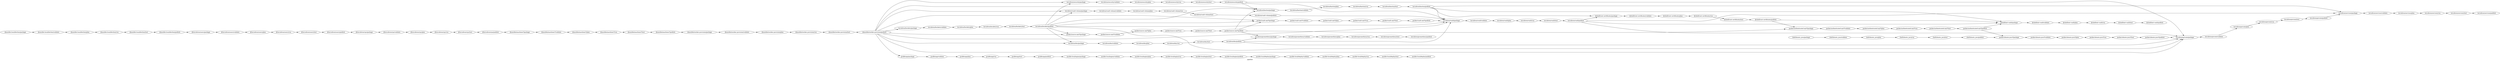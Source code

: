 digraph "G" {
label="pipeline";
rankdir=LR;
"packer/source-ami*/package";
"packer/source-ami*/validate";
"packer/source-ami*/plan";
"packer/source-ami*/run";
"packer/source-ami*/test";
"packer/source-ami*/publish";
"terraform/bastion/package";
"terraform/bastion/validate";
"terraform/bastion/plan";
"terraform/bastion/run";
"terraform/bastion/test";
"terraform/bastion/publish";
"packer/vault-ami*/package";
"packer/vault-ami*/validate";
"packer/vault-ami*/plan";
"packer/vault-ami*/run";
"packer/vault-ami*/test";
"packer/vault-ami*/publish";
"gradle/app/package";
"gradle/app/validate";
"gradle/app/plan";
"gradle/app/run";
"gradle/app/test";
"gradle/app/publish";
"ansible-local/nginx/package";
"ansible-local/nginx/validate";
"ansible-local/nginx/plan";
"ansible-local/nginx/run";
"ansible-local/nginx/test";
"ansible-local/nginx/publish";
"ansible-local/deploy/package";
"ansible-local/deploy/validate";
"ansible-local/deploy/plan";
"ansible-local/deploy/run";
"ansible-local/deploy/test";
"ansible-local/deploy/publish";
"@ansible/worker-provision/package";
"@ansible/worker-provision/validate";
"@ansible/worker-provision/plan";
"@ansible/worker-provision/run";
"@ansible/worker-provision/test";
"@ansible/worker-provision/publish";
"terraform/buckets/package";
"terraform/buckets/validate";
"terraform/buckets/plan";
"terraform/buckets/run";
"terraform/buckets/test";
"terraform/buckets/publish";
"terraform/vault/package";
"terraform/vault/validate";
"terraform/vault/plan";
"terraform/vault/run";
"terraform/vault/test";
"terraform/vault/publish";
"terraform/dns/package";
"terraform/dns/validate";
"terraform/dns/plan";
"terraform/dns/run";
"terraform/dns/test";
"terraform/dns/publish";
"terraform/vault-volume/package";
"terraform/vault-volume/validate";
"terraform/vault-volume/plan";
"terraform/vault-volume/run";
"terraform/vault-volume/test";
"terraform/vault-volume/publish";
"terraform/security/package";
"terraform/security/validate";
"terraform/security/plan";
"terraform/security/run";
"terraform/security/test";
"terraform/security/publish";
"terraform/private/package";
"terraform/private/validate";
"terraform/private/plan";
"terraform/private/run";
"terraform/private/test";
"terraform/private/publish";
"@terraform/vpc/package";
"@terraform/vpc/validate";
"@terraform/vpc/plan";
"@terraform/vpc/run";
"@terraform/vpc/test";
"@terraform/vpc/publish";
"@ansible/machines*/package";
"@ansible/machines*/validate";
"@ansible/machines*/plan";
"@ansible/machines*/run";
"@ansible/machines*/test";
"@ansible/machines*/publish";
"terraform/services/package";
"terraform/services/validate";
"terraform/services/plan";
"terraform/services/run";
"terraform/services/test";
"terraform/services/publish";
"chef/ubuntu_java/package";
"chef/ubuntu_java/validate";
"chef/ubuntu_java/plan";
"chef/ubuntu_java/run";
"chef/ubuntu_java/test";
"chef/ubuntu_java/publish";
"packer/ubuntu-java*/package";
"packer/ubuntu-java*/validate";
"packer/ubuntu-java*/plan";
"packer/ubuntu-java*/run";
"packer/ubuntu-java*/test";
"packer/ubuntu-java*/publish";
"@ansible-local/devbox/package";
"@ansible-local/devbox/validate";
"@ansible-local/devbox/plan";
"@ansible-local/devbox/run";
"@ansible-local/devbox/test";
"@ansible-local/devbox/publish";
"@terraform/users/package";
"@terraform/users/validate";
"@terraform/users/plan";
"@terraform/users/run";
"@terraform/users/test";
"@terraform/users/publish";
"@shell/root-certificates/package";
"@shell/root-certificates/validate";
"@shell/root-certificates/plan";
"@shell/root-certificates/run";
"@shell/root-certificates/test";
"@shell/root-certificates/publish";
"@shell/init-vault/package";
"@shell/init-vault/validate";
"@shell/init-vault/plan";
"@shell/init-vault/run";
"@shell/init-vault/test";
"@shell/init-vault/publish";
"packer/authenticated-ami*/package";
"packer/authenticated-ami*/validate";
"packer/authenticated-ami*/plan";
"packer/authenticated-ami*/run";
"packer/authenticated-ami*/test";
"packer/authenticated-ami*/publish";
"terraform/prometheus/package";
"terraform/prometheus/validate";
"terraform/prometheus/plan";
"terraform/prometheus/run";
"terraform/prometheus/test";
"terraform/prometheus/publish";
"packer/source-ami*/package" -> "packer/source-ami*/validate"  [key=0];
"packer/source-ami*/validate" -> "packer/source-ami*/plan"  [key=0];
"packer/source-ami*/plan" -> "packer/source-ami*/run"  [key=0];
"packer/source-ami*/run" -> "packer/source-ami*/test"  [key=0];
"packer/source-ami*/test" -> "packer/source-ami*/publish"  [key=0];
"packer/source-ami*/publish" -> "terraform/bastion/package"  [key=0];
"packer/source-ami*/publish" -> "packer/vault-ami*/package"  [key=0];
"packer/source-ami*/publish" -> "packer/authenticated-ami*/package"  [key=0];
"packer/source-ami*/publish" -> "terraform/prometheus/package"  [key=0];
"terraform/bastion/package" -> "terraform/bastion/validate"  [key=0];
"terraform/bastion/validate" -> "terraform/bastion/plan"  [key=0];
"terraform/bastion/plan" -> "terraform/bastion/run"  [key=0];
"terraform/bastion/run" -> "terraform/bastion/test"  [key=0];
"terraform/bastion/test" -> "terraform/bastion/publish"  [key=0];
"terraform/bastion/publish" -> "terraform/vault/package"  [key=0];
"terraform/bastion/publish" -> "terraform/services/package"  [key=0];
"terraform/bastion/publish" -> "@shell/root-certificates/package"  [key=0];
"terraform/bastion/publish" -> "@shell/init-vault/package"  [key=0];
"packer/vault-ami*/package" -> "packer/vault-ami*/validate"  [key=0];
"packer/vault-ami*/validate" -> "packer/vault-ami*/plan"  [key=0];
"packer/vault-ami*/plan" -> "packer/vault-ami*/run"  [key=0];
"packer/vault-ami*/run" -> "packer/vault-ami*/test"  [key=0];
"packer/vault-ami*/test" -> "packer/vault-ami*/publish"  [key=0];
"packer/vault-ami*/publish" -> "terraform/vault/package"  [key=0];
"gradle/app/package" -> "gradle/app/validate"  [key=0];
"gradle/app/validate" -> "gradle/app/plan"  [key=0];
"gradle/app/plan" -> "gradle/app/run"  [key=0];
"gradle/app/run" -> "gradle/app/test"  [key=0];
"gradle/app/test" -> "gradle/app/publish"  [key=0];
"gradle/app/publish" -> "ansible-local/nginx/package"  [key=0];
"ansible-local/nginx/package" -> "ansible-local/nginx/validate"  [key=0];
"ansible-local/nginx/validate" -> "ansible-local/nginx/plan"  [key=0];
"ansible-local/nginx/plan" -> "ansible-local/nginx/run"  [key=0];
"ansible-local/nginx/run" -> "ansible-local/nginx/test"  [key=0];
"ansible-local/nginx/test" -> "ansible-local/nginx/publish"  [key=0];
"ansible-local/nginx/publish" -> "ansible-local/deploy/package"  [key=0];
"ansible-local/deploy/package" -> "ansible-local/deploy/validate"  [key=0];
"ansible-local/deploy/validate" -> "ansible-local/deploy/plan"  [key=0];
"ansible-local/deploy/plan" -> "ansible-local/deploy/run"  [key=0];
"ansible-local/deploy/run" -> "ansible-local/deploy/test"  [key=0];
"ansible-local/deploy/test" -> "ansible-local/deploy/publish"  [key=0];
"@ansible/worker-provision/package" -> "@ansible/worker-provision/validate"  [key=0];
"@ansible/worker-provision/validate" -> "@ansible/worker-provision/plan"  [key=0];
"@ansible/worker-provision/plan" -> "@ansible/worker-provision/run"  [key=0];
"@ansible/worker-provision/run" -> "@ansible/worker-provision/test"  [key=0];
"@ansible/worker-provision/test" -> "@ansible/worker-provision/publish"  [key=0];
"@ansible/worker-provision/publish" -> "packer/source-ami*/package"  [key=0];
"@ansible/worker-provision/publish" -> "terraform/bastion/package"  [key=0];
"@ansible/worker-provision/publish" -> "packer/vault-ami*/package"  [key=0];
"@ansible/worker-provision/publish" -> "gradle/app/package"  [key=0];
"@ansible/worker-provision/publish" -> "terraform/buckets/package"  [key=0];
"@ansible/worker-provision/publish" -> "terraform/vault/package"  [key=0];
"@ansible/worker-provision/publish" -> "terraform/dns/package"  [key=0];
"@ansible/worker-provision/publish" -> "terraform/vault-volume/package"  [key=0];
"@ansible/worker-provision/publish" -> "terraform/security/package"  [key=0];
"@ansible/worker-provision/publish" -> "terraform/private/package"  [key=0];
"terraform/buckets/package" -> "terraform/buckets/validate"  [key=0];
"terraform/buckets/validate" -> "terraform/buckets/plan"  [key=0];
"terraform/buckets/plan" -> "terraform/buckets/run"  [key=0];
"terraform/buckets/run" -> "terraform/buckets/test"  [key=0];
"terraform/buckets/test" -> "terraform/buckets/publish"  [key=0];
"terraform/buckets/publish" -> "packer/source-ami*/package"  [key=0];
"terraform/buckets/publish" -> "terraform/bastion/package"  [key=0];
"terraform/buckets/publish" -> "packer/vault-ami*/package"  [key=0];
"terraform/buckets/publish" -> "terraform/vault/package"  [key=0];
"terraform/buckets/publish" -> "terraform/dns/package"  [key=0];
"terraform/buckets/publish" -> "terraform/vault-volume/package"  [key=0];
"terraform/buckets/publish" -> "terraform/security/package"  [key=0];
"terraform/buckets/publish" -> "terraform/private/package"  [key=0];
"terraform/vault/package" -> "terraform/vault/validate"  [key=0];
"terraform/vault/validate" -> "terraform/vault/plan"  [key=0];
"terraform/vault/plan" -> "terraform/vault/run"  [key=0];
"terraform/vault/run" -> "terraform/vault/test"  [key=0];
"terraform/vault/test" -> "terraform/vault/publish"  [key=0];
"terraform/vault/publish" -> "terraform/private/package"  [key=0];
"terraform/vault/publish" -> "terraform/services/package"  [key=0];
"terraform/vault/publish" -> "@shell/root-certificates/package"  [key=0];
"terraform/vault/publish" -> "@shell/init-vault/package"  [key=0];
"terraform/dns/package" -> "terraform/dns/validate"  [key=0];
"terraform/dns/validate" -> "terraform/dns/plan"  [key=0];
"terraform/dns/plan" -> "terraform/dns/run"  [key=0];
"terraform/dns/run" -> "terraform/dns/test"  [key=0];
"terraform/dns/test" -> "terraform/dns/publish"  [key=0];
"terraform/dns/publish" -> "terraform/vault/package"  [key=0];
"terraform/dns/publish" -> "terraform/private/package"  [key=0];
"terraform/dns/publish" -> "terraform/prometheus/package"  [key=0];
"terraform/vault-volume/package" -> "terraform/vault-volume/validate"  [key=0];
"terraform/vault-volume/validate" -> "terraform/vault-volume/plan"  [key=0];
"terraform/vault-volume/plan" -> "terraform/vault-volume/run"  [key=0];
"terraform/vault-volume/run" -> "terraform/vault-volume/test"  [key=0];
"terraform/vault-volume/test" -> "terraform/vault-volume/publish"  [key=0];
"terraform/vault-volume/publish" -> "terraform/vault/package"  [key=0];
"terraform/security/package" -> "terraform/security/validate"  [key=0];
"terraform/security/validate" -> "terraform/security/plan"  [key=0];
"terraform/security/plan" -> "terraform/security/run"  [key=0];
"terraform/security/run" -> "terraform/security/test"  [key=0];
"terraform/security/test" -> "terraform/security/publish"  [key=0];
"terraform/security/publish" -> "terraform/bastion/package"  [key=0];
"terraform/security/publish" -> "terraform/vault/package"  [key=0];
"terraform/security/publish" -> "terraform/private/package"  [key=0];
"terraform/private/package" -> "terraform/private/validate"  [key=0];
"terraform/private/validate" -> "terraform/private/plan"  [key=0];
"terraform/private/plan" -> "terraform/private/run"  [key=0];
"terraform/private/run" -> "terraform/private/test"  [key=0];
"terraform/private/test" -> "terraform/private/publish"  [key=0];
"terraform/private/publish" -> "terraform/services/package"  [key=0];
"@terraform/vpc/package" -> "@terraform/vpc/validate"  [key=0];
"@terraform/vpc/validate" -> "@terraform/vpc/plan"  [key=0];
"@terraform/vpc/plan" -> "@terraform/vpc/run"  [key=0];
"@terraform/vpc/run" -> "@terraform/vpc/test"  [key=0];
"@terraform/vpc/test" -> "@terraform/vpc/publish"  [key=0];
"@terraform/vpc/publish" -> "@ansible/machines*/package"  [key=0];
"@ansible/machines*/package" -> "@ansible/machines*/validate"  [key=0];
"@ansible/machines*/validate" -> "@ansible/machines*/plan"  [key=0];
"@ansible/machines*/plan" -> "@ansible/machines*/run"  [key=0];
"@ansible/machines*/run" -> "@ansible/machines*/test"  [key=0];
"@ansible/machines*/test" -> "@ansible/machines*/publish"  [key=0];
"@ansible/machines*/publish" -> "@ansible/worker-provision/package"  [key=0];
"terraform/services/package" -> "terraform/services/validate"  [key=0];
"terraform/services/validate" -> "terraform/services/plan"  [key=0];
"terraform/services/plan" -> "terraform/services/run"  [key=0];
"terraform/services/run" -> "terraform/services/test"  [key=0];
"terraform/services/test" -> "terraform/services/publish"  [key=0];
"chef/ubuntu_java/package" -> "chef/ubuntu_java/validate"  [key=0];
"chef/ubuntu_java/validate" -> "chef/ubuntu_java/plan"  [key=0];
"chef/ubuntu_java/plan" -> "chef/ubuntu_java/run"  [key=0];
"chef/ubuntu_java/run" -> "chef/ubuntu_java/test"  [key=0];
"chef/ubuntu_java/test" -> "chef/ubuntu_java/publish"  [key=0];
"chef/ubuntu_java/publish" -> "packer/ubuntu-java*/package"  [key=0];
"packer/ubuntu-java*/package" -> "packer/ubuntu-java*/validate"  [key=0];
"packer/ubuntu-java*/validate" -> "packer/ubuntu-java*/plan"  [key=0];
"packer/ubuntu-java*/plan" -> "packer/ubuntu-java*/run"  [key=0];
"packer/ubuntu-java*/run" -> "packer/ubuntu-java*/test"  [key=0];
"packer/ubuntu-java*/test" -> "packer/ubuntu-java*/publish"  [key=0];
"packer/ubuntu-java*/publish" -> "terraform/private/package"  [key=0];
"@ansible-local/devbox/package" -> "@ansible-local/devbox/validate"  [key=0];
"@ansible-local/devbox/validate" -> "@ansible-local/devbox/plan"  [key=0];
"@ansible-local/devbox/plan" -> "@ansible-local/devbox/run"  [key=0];
"@ansible-local/devbox/run" -> "@ansible-local/devbox/test"  [key=0];
"@ansible-local/devbox/test" -> "@ansible-local/devbox/publish"  [key=0];
"@ansible-local/devbox/publish" -> "@terraform/users/package"  [key=0];
"@terraform/users/package" -> "@terraform/users/validate"  [key=0];
"@terraform/users/validate" -> "@terraform/users/plan"  [key=0];
"@terraform/users/plan" -> "@terraform/users/run"  [key=0];
"@terraform/users/run" -> "@terraform/users/test"  [key=0];
"@terraform/users/test" -> "@terraform/users/publish"  [key=0];
"@terraform/users/publish" -> "@terraform/vpc/package"  [key=0];
"@shell/root-certificates/package" -> "@shell/root-certificates/validate"  [key=0];
"@shell/root-certificates/validate" -> "@shell/root-certificates/plan"  [key=0];
"@shell/root-certificates/plan" -> "@shell/root-certificates/run"  [key=0];
"@shell/root-certificates/run" -> "@shell/root-certificates/test"  [key=0];
"@shell/root-certificates/test" -> "@shell/root-certificates/publish"  [key=0];
"@shell/root-certificates/publish" -> "@shell/init-vault/package"  [key=0];
"@shell/root-certificates/publish" -> "packer/authenticated-ami*/package"  [key=0];
"@shell/init-vault/package" -> "@shell/init-vault/validate"  [key=0];
"@shell/init-vault/validate" -> "@shell/init-vault/plan"  [key=0];
"@shell/init-vault/plan" -> "@shell/init-vault/run"  [key=0];
"@shell/init-vault/run" -> "@shell/init-vault/test"  [key=0];
"@shell/init-vault/test" -> "@shell/init-vault/publish"  [key=0];
"packer/authenticated-ami*/package" -> "packer/authenticated-ami*/validate"  [key=0];
"packer/authenticated-ami*/validate" -> "packer/authenticated-ami*/plan"  [key=0];
"packer/authenticated-ami*/plan" -> "packer/authenticated-ami*/run"  [key=0];
"packer/authenticated-ami*/run" -> "packer/authenticated-ami*/test"  [key=0];
"packer/authenticated-ami*/test" -> "packer/authenticated-ami*/publish"  [key=0];
"packer/authenticated-ami*/publish" -> "packer/ubuntu-java*/package"  [key=0];
"packer/authenticated-ami*/publish" -> "@shell/init-vault/package"  [key=0];
"terraform/prometheus/package" -> "terraform/prometheus/validate"  [key=0];
"terraform/prometheus/validate" -> "terraform/prometheus/plan"  [key=0];
"terraform/prometheus/plan" -> "terraform/prometheus/run"  [key=0];
"terraform/prometheus/run" -> "terraform/prometheus/test"  [key=0];
"terraform/prometheus/test" -> "terraform/prometheus/publish"  [key=0];
}

